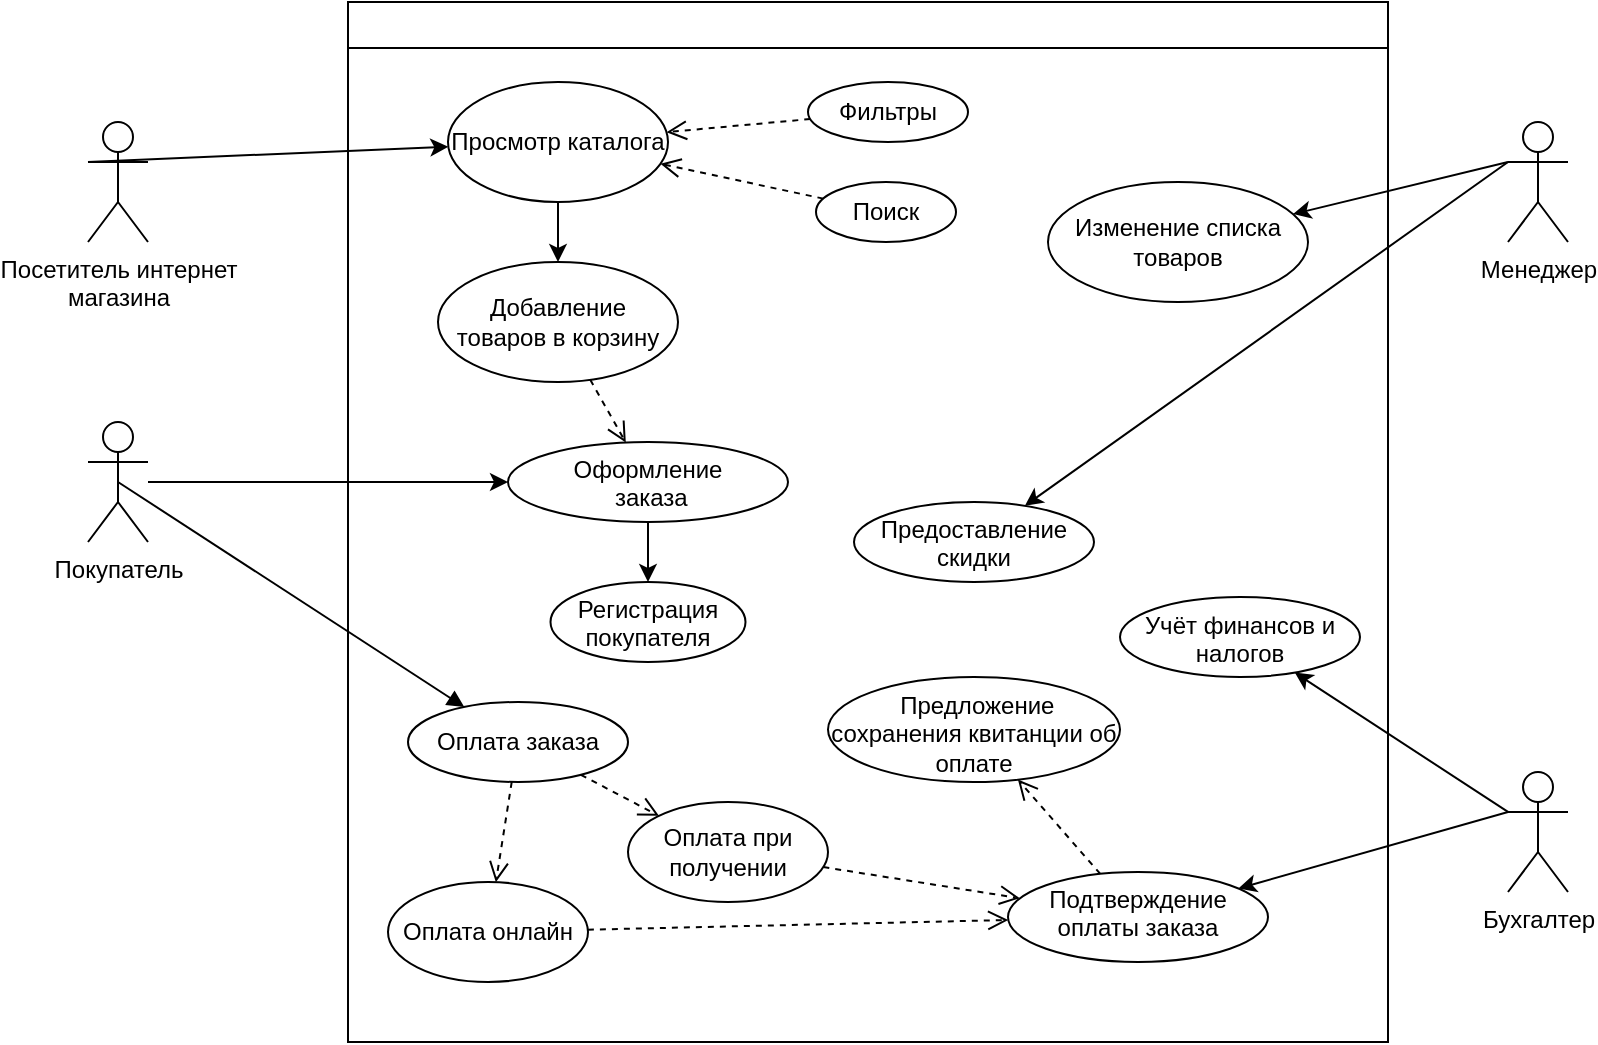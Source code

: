 <mxfile version="20.5.3" type="device"><diagram id="Za6Kyju_ojtK29K4o9gj" name="Страница 1"><mxGraphModel dx="1422" dy="705" grid="1" gridSize="10" guides="1" tooltips="1" connect="1" arrows="1" fold="1" page="1" pageScale="1" pageWidth="827" pageHeight="1169" math="0" shadow="0"><root><mxCell id="0"/><mxCell id="1" parent="0"/><mxCell id="t1BzuDCG4Fr4UJ0Z7kH8-1" value="" style="swimlane;whiteSpace=wrap;html=1;" parent="1" vertex="1"><mxGeometry x="180" y="170" width="520" height="520" as="geometry"/></mxCell><mxCell id="t1BzuDCG4Fr4UJ0Z7kH8-13" value="" style="edgeStyle=orthogonalEdgeStyle;rounded=0;orthogonalLoop=1;jettySize=auto;html=1;" parent="t1BzuDCG4Fr4UJ0Z7kH8-1" source="t1BzuDCG4Fr4UJ0Z7kH8-4" target="t1BzuDCG4Fr4UJ0Z7kH8-11" edge="1"><mxGeometry relative="1" as="geometry"/></mxCell><mxCell id="t1BzuDCG4Fr4UJ0Z7kH8-4" value="Просмотр каталога" style="ellipse;whiteSpace=wrap;html=1;" parent="t1BzuDCG4Fr4UJ0Z7kH8-1" vertex="1"><mxGeometry x="50" y="40" width="110" height="60" as="geometry"/></mxCell><mxCell id="t1BzuDCG4Fr4UJ0Z7kH8-7" value="Фильтры" style="ellipse;whiteSpace=wrap;html=1;" parent="t1BzuDCG4Fr4UJ0Z7kH8-1" vertex="1"><mxGeometry x="230" y="40" width="80" height="30" as="geometry"/></mxCell><mxCell id="t1BzuDCG4Fr4UJ0Z7kH8-9" value="Поиск" style="ellipse;whiteSpace=wrap;html=1;" parent="t1BzuDCG4Fr4UJ0Z7kH8-1" vertex="1"><mxGeometry x="234" y="90" width="70" height="30" as="geometry"/></mxCell><mxCell id="t1BzuDCG4Fr4UJ0Z7kH8-11" value="Добавление &lt;br&gt;товаров в корзину" style="ellipse;whiteSpace=wrap;html=1;" parent="t1BzuDCG4Fr4UJ0Z7kH8-1" vertex="1"><mxGeometry x="45" y="130" width="120" height="60" as="geometry"/></mxCell><mxCell id="t1BzuDCG4Fr4UJ0Z7kH8-15" value="Оформление&lt;br&gt;&amp;nbsp;заказа" style="ellipse;whiteSpace=wrap;html=1;verticalAlign=top;" parent="t1BzuDCG4Fr4UJ0Z7kH8-1" vertex="1"><mxGeometry x="80" y="220" width="140" height="40" as="geometry"/></mxCell><mxCell id="t1BzuDCG4Fr4UJ0Z7kH8-21" value="Регистрация&lt;br&gt;покупателя" style="ellipse;whiteSpace=wrap;html=1;verticalAlign=top;" parent="t1BzuDCG4Fr4UJ0Z7kH8-1" vertex="1"><mxGeometry x="101.25" y="290" width="97.5" height="40" as="geometry"/></mxCell><mxCell id="t1BzuDCG4Fr4UJ0Z7kH8-25" value="Оплата заказа" style="ellipse;whiteSpace=wrap;html=1;" parent="t1BzuDCG4Fr4UJ0Z7kH8-1" vertex="1"><mxGeometry x="30" y="350" width="110" height="40" as="geometry"/></mxCell><mxCell id="t1BzuDCG4Fr4UJ0Z7kH8-26" value="Оплата онлайн" style="ellipse;whiteSpace=wrap;html=1;" parent="t1BzuDCG4Fr4UJ0Z7kH8-1" vertex="1"><mxGeometry x="20" y="440" width="100" height="50" as="geometry"/></mxCell><mxCell id="t1BzuDCG4Fr4UJ0Z7kH8-27" value="" style="html=1;verticalAlign=bottom;endArrow=open;dashed=1;endSize=8;rounded=0;" parent="t1BzuDCG4Fr4UJ0Z7kH8-1" source="t1BzuDCG4Fr4UJ0Z7kH8-25" target="t1BzuDCG4Fr4UJ0Z7kH8-26" edge="1"><mxGeometry relative="1" as="geometry"><mxPoint x="270" y="220" as="sourcePoint"/><mxPoint x="190" y="220" as="targetPoint"/></mxGeometry></mxCell><mxCell id="t1BzuDCG4Fr4UJ0Z7kH8-28" value="Оплата при получении" style="ellipse;whiteSpace=wrap;html=1;" parent="t1BzuDCG4Fr4UJ0Z7kH8-1" vertex="1"><mxGeometry x="140" y="400" width="100" height="50" as="geometry"/></mxCell><mxCell id="t1BzuDCG4Fr4UJ0Z7kH8-30" value="" style="html=1;verticalAlign=bottom;endArrow=open;dashed=1;endSize=8;rounded=0;" parent="t1BzuDCG4Fr4UJ0Z7kH8-1" source="t1BzuDCG4Fr4UJ0Z7kH8-25" target="t1BzuDCG4Fr4UJ0Z7kH8-28" edge="1"><mxGeometry relative="1" as="geometry"><mxPoint x="270" y="210" as="sourcePoint"/><mxPoint x="190" y="210" as="targetPoint"/></mxGeometry></mxCell><mxCell id="t1BzuDCG4Fr4UJ0Z7kH8-35" value="Подтверждение оплаты заказа" style="ellipse;whiteSpace=wrap;html=1;verticalAlign=top;" parent="t1BzuDCG4Fr4UJ0Z7kH8-1" vertex="1"><mxGeometry x="330" y="435" width="130" height="45" as="geometry"/></mxCell><mxCell id="t1BzuDCG4Fr4UJ0Z7kH8-37" value="&amp;nbsp;Предложение сохранения квитанции об оплате" style="ellipse;whiteSpace=wrap;html=1;verticalAlign=top;" parent="t1BzuDCG4Fr4UJ0Z7kH8-1" vertex="1"><mxGeometry x="240" y="337.5" width="146" height="52.5" as="geometry"/></mxCell><mxCell id="t1BzuDCG4Fr4UJ0Z7kH8-39" value="Учёт финансов и налогов" style="ellipse;whiteSpace=wrap;html=1;verticalAlign=top;" parent="t1BzuDCG4Fr4UJ0Z7kH8-1" vertex="1"><mxGeometry x="386" y="297.5" width="120" height="40" as="geometry"/></mxCell><mxCell id="t1BzuDCG4Fr4UJ0Z7kH8-41" value="" style="html=1;verticalAlign=bottom;endArrow=open;dashed=1;endSize=8;rounded=0;" parent="t1BzuDCG4Fr4UJ0Z7kH8-1" source="t1BzuDCG4Fr4UJ0Z7kH8-26" target="t1BzuDCG4Fr4UJ0Z7kH8-35" edge="1"><mxGeometry relative="1" as="geometry"><mxPoint x="120" y="464.5" as="sourcePoint"/><mxPoint x="40" y="464.5" as="targetPoint"/></mxGeometry></mxCell><mxCell id="t1BzuDCG4Fr4UJ0Z7kH8-42" value="" style="html=1;verticalAlign=bottom;endArrow=open;dashed=1;endSize=8;rounded=0;" parent="t1BzuDCG4Fr4UJ0Z7kH8-1" source="t1BzuDCG4Fr4UJ0Z7kH8-28" target="t1BzuDCG4Fr4UJ0Z7kH8-35" edge="1"><mxGeometry relative="1" as="geometry"><mxPoint x="129.947" y="473.847" as="sourcePoint"/><mxPoint x="340.125" y="468.897" as="targetPoint"/></mxGeometry></mxCell><mxCell id="t1BzuDCG4Fr4UJ0Z7kH8-43" value="Предоставление скидки" style="ellipse;whiteSpace=wrap;html=1;verticalAlign=top;" parent="t1BzuDCG4Fr4UJ0Z7kH8-1" vertex="1"><mxGeometry x="253" y="250" width="120" height="40" as="geometry"/></mxCell><mxCell id="t1BzuDCG4Fr4UJ0Z7kH8-48" value="" style="html=1;verticalAlign=bottom;endArrow=open;dashed=1;endSize=8;rounded=0;" parent="t1BzuDCG4Fr4UJ0Z7kH8-1" source="t1BzuDCG4Fr4UJ0Z7kH8-7" target="t1BzuDCG4Fr4UJ0Z7kH8-4" edge="1"><mxGeometry relative="1" as="geometry"><mxPoint x="91.862" y="399.967" as="sourcePoint"/><mxPoint x="83.935" y="450.078" as="targetPoint"/></mxGeometry></mxCell><mxCell id="t1BzuDCG4Fr4UJ0Z7kH8-49" value="" style="html=1;verticalAlign=bottom;endArrow=open;dashed=1;endSize=8;rounded=0;" parent="t1BzuDCG4Fr4UJ0Z7kH8-1" source="t1BzuDCG4Fr4UJ0Z7kH8-9" target="t1BzuDCG4Fr4UJ0Z7kH8-4" edge="1"><mxGeometry relative="1" as="geometry"><mxPoint x="241.922" y="119.997" as="sourcePoint"/><mxPoint x="233.995" y="170.108" as="targetPoint"/></mxGeometry></mxCell><mxCell id="t1BzuDCG4Fr4UJ0Z7kH8-50" value="" style="html=1;verticalAlign=bottom;endArrow=open;dashed=1;endSize=8;rounded=0;" parent="t1BzuDCG4Fr4UJ0Z7kH8-1" source="t1BzuDCG4Fr4UJ0Z7kH8-11" target="t1BzuDCG4Fr4UJ0Z7kH8-15" edge="1"><mxGeometry relative="1" as="geometry"><mxPoint x="111.862" y="419.967" as="sourcePoint"/><mxPoint x="103.935" y="470.078" as="targetPoint"/></mxGeometry></mxCell><mxCell id="t1BzuDCG4Fr4UJ0Z7kH8-51" value="" style="html=1;verticalAlign=bottom;endArrow=open;dashed=1;endSize=8;rounded=0;" parent="t1BzuDCG4Fr4UJ0Z7kH8-1" source="t1BzuDCG4Fr4UJ0Z7kH8-35" target="t1BzuDCG4Fr4UJ0Z7kH8-37" edge="1"><mxGeometry relative="1" as="geometry"><mxPoint x="247.659" y="442.56" as="sourcePoint"/><mxPoint x="345.746" y="458.251" as="targetPoint"/></mxGeometry></mxCell><mxCell id="t1BzuDCG4Fr4UJ0Z7kH8-54" value="" style="endArrow=classic;html=1;rounded=0;" parent="t1BzuDCG4Fr4UJ0Z7kH8-1" source="t1BzuDCG4Fr4UJ0Z7kH8-15" target="t1BzuDCG4Fr4UJ0Z7kH8-21" edge="1"><mxGeometry width="50" height="50" relative="1" as="geometry"><mxPoint x="600" y="425" as="sourcePoint"/><mxPoint x="493.404" y="355.292" as="targetPoint"/></mxGeometry></mxCell><mxCell id="t1BzuDCG4Fr4UJ0Z7kH8-2" value="Посетитель интернет &lt;br&gt;магазина" style="shape=umlActor;verticalLabelPosition=bottom;verticalAlign=top;html=1;outlineConnect=0;" parent="1" vertex="1"><mxGeometry x="50" y="230" width="30" height="60" as="geometry"/></mxCell><mxCell id="t1BzuDCG4Fr4UJ0Z7kH8-3" value="" style="endArrow=classic;html=1;rounded=0;" parent="1" target="t1BzuDCG4Fr4UJ0Z7kH8-4" edge="1"><mxGeometry width="50" height="50" relative="1" as="geometry"><mxPoint x="50" y="250" as="sourcePoint"/><mxPoint x="220" y="260" as="targetPoint"/></mxGeometry></mxCell><mxCell id="t1BzuDCG4Fr4UJ0Z7kH8-16" value="" style="edgeStyle=orthogonalEdgeStyle;rounded=0;orthogonalLoop=1;jettySize=auto;html=1;" parent="1" source="t1BzuDCG4Fr4UJ0Z7kH8-14" target="t1BzuDCG4Fr4UJ0Z7kH8-15" edge="1"><mxGeometry relative="1" as="geometry"/></mxCell><mxCell id="t1BzuDCG4Fr4UJ0Z7kH8-14" value="Покупатель" style="shape=umlActor;verticalLabelPosition=bottom;verticalAlign=top;html=1;outlineConnect=0;" parent="1" vertex="1"><mxGeometry x="50" y="380" width="30" height="60" as="geometry"/></mxCell><mxCell id="t1BzuDCG4Fr4UJ0Z7kH8-24" value="" style="html=1;verticalAlign=bottom;endArrow=block;rounded=0;exitX=0.5;exitY=0.5;exitDx=0;exitDy=0;exitPerimeter=0;" parent="1" source="t1BzuDCG4Fr4UJ0Z7kH8-14" target="t1BzuDCG4Fr4UJ0Z7kH8-25" edge="1"><mxGeometry width="80" relative="1" as="geometry"><mxPoint x="70" y="560" as="sourcePoint"/><mxPoint x="240" y="550" as="targetPoint"/></mxGeometry></mxCell><mxCell id="t1BzuDCG4Fr4UJ0Z7kH8-31" value="Бухгалтер" style="shape=umlActor;verticalLabelPosition=bottom;verticalAlign=top;html=1;" parent="1" vertex="1"><mxGeometry x="760" y="555" width="30" height="60" as="geometry"/></mxCell><mxCell id="t1BzuDCG4Fr4UJ0Z7kH8-32" value="Менеджер" style="shape=umlActor;verticalLabelPosition=bottom;verticalAlign=top;html=1;" parent="1" vertex="1"><mxGeometry x="760" y="230" width="30" height="60" as="geometry"/></mxCell><mxCell id="t1BzuDCG4Fr4UJ0Z7kH8-45" value="" style="endArrow=classic;html=1;rounded=0;exitX=0;exitY=0.333;exitDx=0;exitDy=0;exitPerimeter=0;" parent="1" source="t1BzuDCG4Fr4UJ0Z7kH8-32" target="t1BzuDCG4Fr4UJ0Z7kH8-43" edge="1"><mxGeometry width="50" height="50" relative="1" as="geometry"><mxPoint x="390" y="400" as="sourcePoint"/><mxPoint x="440" y="350" as="targetPoint"/></mxGeometry></mxCell><mxCell id="t1BzuDCG4Fr4UJ0Z7kH8-46" value="" style="endArrow=classic;html=1;rounded=0;" parent="1" target="t1BzuDCG4Fr4UJ0Z7kH8-47" edge="1"><mxGeometry width="50" height="50" relative="1" as="geometry"><mxPoint x="760" y="250" as="sourcePoint"/><mxPoint x="590" y="300" as="targetPoint"/></mxGeometry></mxCell><mxCell id="t1BzuDCG4Fr4UJ0Z7kH8-47" value="Изменение списка товаров" style="ellipse;whiteSpace=wrap;html=1;" parent="1" vertex="1"><mxGeometry x="530" y="260" width="130" height="60" as="geometry"/></mxCell><mxCell id="t1BzuDCG4Fr4UJ0Z7kH8-52" value="" style="endArrow=classic;html=1;rounded=0;exitX=0;exitY=0.333;exitDx=0;exitDy=0;exitPerimeter=0;" parent="1" source="t1BzuDCG4Fr4UJ0Z7kH8-31" target="t1BzuDCG4Fr4UJ0Z7kH8-39" edge="1"><mxGeometry width="50" height="50" relative="1" as="geometry"><mxPoint x="390" y="400" as="sourcePoint"/><mxPoint x="440" y="350" as="targetPoint"/></mxGeometry></mxCell><mxCell id="t1BzuDCG4Fr4UJ0Z7kH8-53" value="" style="endArrow=classic;html=1;rounded=0;exitX=0;exitY=0.333;exitDx=0;exitDy=0;exitPerimeter=0;" parent="1" source="t1BzuDCG4Fr4UJ0Z7kH8-31" target="t1BzuDCG4Fr4UJ0Z7kH8-35" edge="1"><mxGeometry width="50" height="50" relative="1" as="geometry"><mxPoint x="770" y="585" as="sourcePoint"/><mxPoint x="663.404" y="515.292" as="targetPoint"/></mxGeometry></mxCell></root></mxGraphModel></diagram></mxfile>